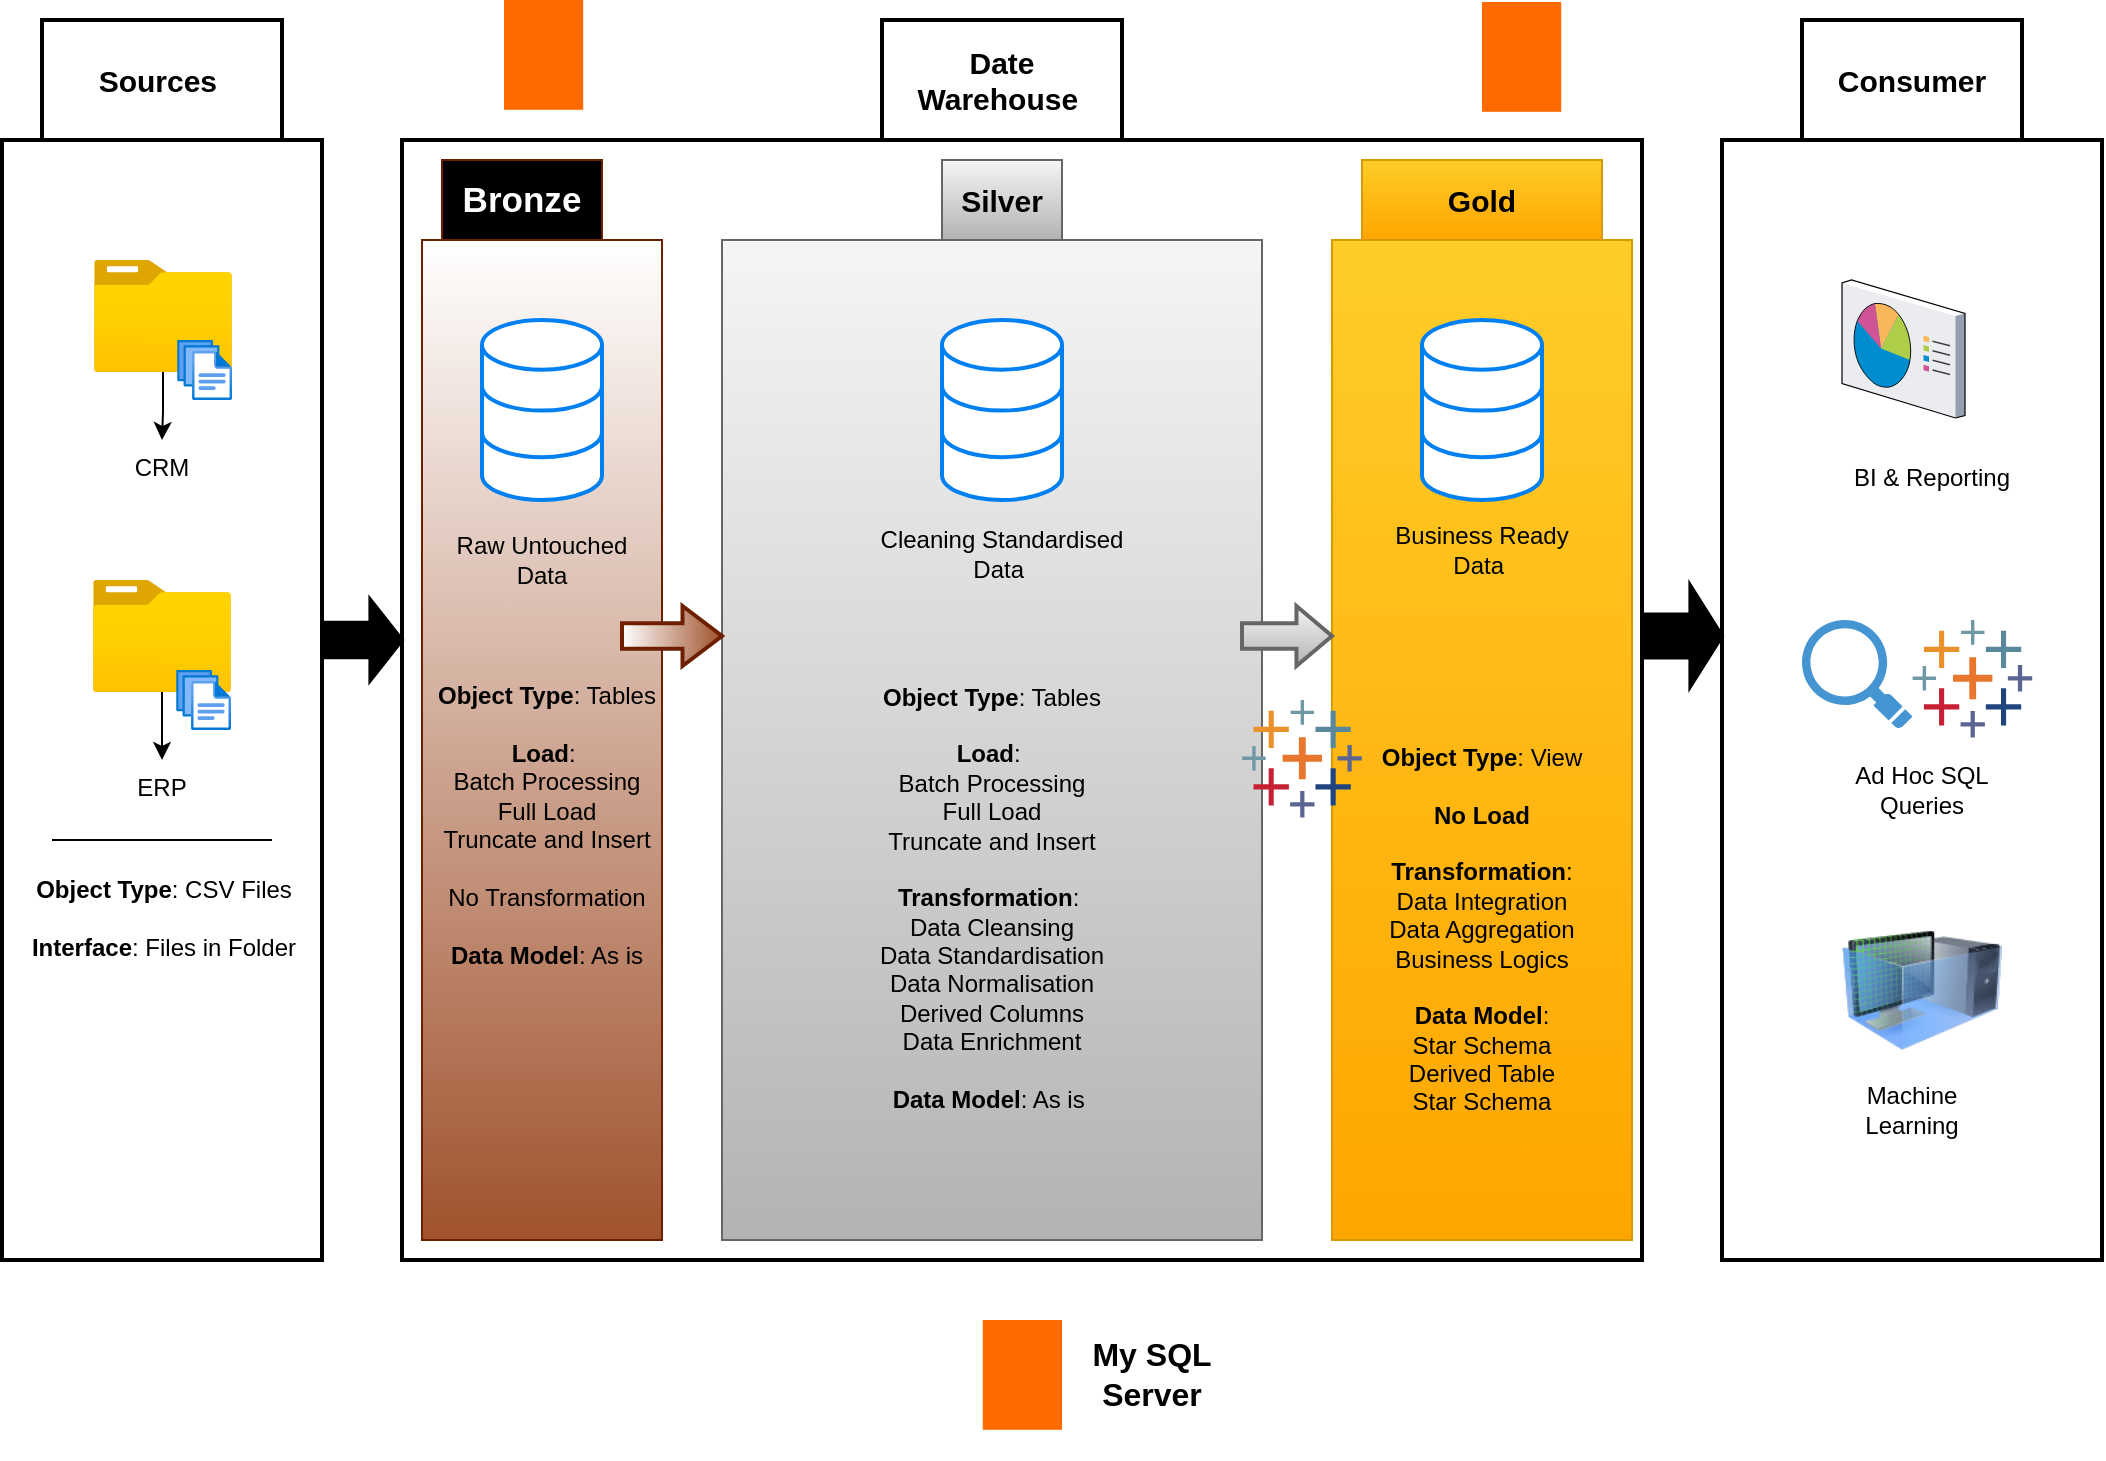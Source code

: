 <mxfile version="26.1.0">
  <diagram name="Page-1" id="-h_gFMxenJCrU4CN9oZV">
    <mxGraphModel dx="2261" dy="738" grid="1" gridSize="10" guides="1" tooltips="1" connect="1" arrows="1" fold="1" page="1" pageScale="1" pageWidth="827" pageHeight="1169" math="0" shadow="0">
      <root>
        <mxCell id="0" />
        <mxCell id="1" parent="0" />
        <mxCell id="b9WU_EzclxEXMKm1NU0o-1" value="Sources&amp;nbsp;" style="rounded=0;whiteSpace=wrap;html=1;fillColor=none;strokeWidth=2;fontSize=15;fontStyle=1" vertex="1" parent="1">
          <mxGeometry x="-220" y="60" width="120" height="60" as="geometry" />
        </mxCell>
        <mxCell id="b9WU_EzclxEXMKm1NU0o-2" value="Date Warehouse&amp;nbsp;" style="rounded=0;whiteSpace=wrap;html=1;fillColor=none;strokeWidth=2;fontSize=15;fontStyle=1" vertex="1" parent="1">
          <mxGeometry x="200" y="60" width="120" height="60" as="geometry" />
        </mxCell>
        <mxCell id="b9WU_EzclxEXMKm1NU0o-3" value="Consumer" style="rounded=0;whiteSpace=wrap;html=1;fillColor=none;strokeWidth=2;fontStyle=1;fontSize=15;" vertex="1" parent="1">
          <mxGeometry x="660" y="60" width="110" height="60" as="geometry" />
        </mxCell>
        <mxCell id="b9WU_EzclxEXMKm1NU0o-4" value="" style="rounded=0;whiteSpace=wrap;html=1;fillColor=none;strokeWidth=2;" vertex="1" parent="1">
          <mxGeometry x="-240" y="120" width="160" height="560" as="geometry" />
        </mxCell>
        <mxCell id="b9WU_EzclxEXMKm1NU0o-8" value="" style="rounded=0;whiteSpace=wrap;html=1;fillColor=none;strokeWidth=2;" vertex="1" parent="1">
          <mxGeometry x="-40" y="120" width="620" height="560" as="geometry" />
        </mxCell>
        <mxCell id="b9WU_EzclxEXMKm1NU0o-9" value="" style="rounded=0;whiteSpace=wrap;html=1;fillColor=none;strokeWidth=2;" vertex="1" parent="1">
          <mxGeometry x="620" y="120" width="190" height="560" as="geometry" />
        </mxCell>
        <mxCell id="b9WU_EzclxEXMKm1NU0o-10" value="&lt;h3&gt;Bronze&lt;/h3&gt;" style="rounded=0;whiteSpace=wrap;html=1;fillColor=#a0522d;strokeColor=#6D1F00;fontColor=#ffffff;gradientColor=light-dark(#faf9f9, #ededed);gradientDirection=north;fontSize=15;" vertex="1" parent="1">
          <mxGeometry x="-20" y="130" width="80" height="40" as="geometry" />
        </mxCell>
        <mxCell id="b9WU_EzclxEXMKm1NU0o-11" value="" style="rounded=0;whiteSpace=wrap;html=1;fillColor=#a0522d;fontColor=#ffffff;strokeColor=#6D1F00;gradientColor=#FFFFFF;gradientDirection=north;" vertex="1" parent="1">
          <mxGeometry x="-30" y="170" width="120" height="500" as="geometry" />
        </mxCell>
        <mxCell id="b9WU_EzclxEXMKm1NU0o-12" value="Silver" style="rounded=0;whiteSpace=wrap;html=1;fillColor=#f5f5f5;gradientColor=#b3b3b3;strokeColor=#666666;fontStyle=1;fontSize=15;" vertex="1" parent="1">
          <mxGeometry x="230" y="130" width="60" height="40" as="geometry" />
        </mxCell>
        <mxCell id="b9WU_EzclxEXMKm1NU0o-13" value="" style="rounded=0;whiteSpace=wrap;html=1;fillColor=#f5f5f5;gradientColor=#b3b3b3;strokeColor=#666666;" vertex="1" parent="1">
          <mxGeometry x="120" y="170" width="270" height="500" as="geometry" />
        </mxCell>
        <mxCell id="b9WU_EzclxEXMKm1NU0o-16" value="" style="edgeStyle=orthogonalEdgeStyle;rounded=0;orthogonalLoop=1;jettySize=auto;html=1;" edge="1" parent="1" source="b9WU_EzclxEXMKm1NU0o-14" target="b9WU_EzclxEXMKm1NU0o-15">
          <mxGeometry relative="1" as="geometry" />
        </mxCell>
        <mxCell id="b9WU_EzclxEXMKm1NU0o-14" value="Gold" style="rounded=0;whiteSpace=wrap;html=1;fillColor=#ffcd28;gradientColor=#ffa500;strokeColor=#d79b00;gradientDirection=south;fontStyle=1;fontSize=15;" vertex="1" parent="1">
          <mxGeometry x="440" y="130" width="120" height="40" as="geometry" />
        </mxCell>
        <mxCell id="b9WU_EzclxEXMKm1NU0o-15" value="" style="rounded=0;whiteSpace=wrap;html=1;fillColor=#ffcd28;gradientColor=#ffa500;strokeColor=#d79b00;gradientDirection=south;" vertex="1" parent="1">
          <mxGeometry x="425" y="170" width="150" height="500" as="geometry" />
        </mxCell>
        <mxCell id="b9WU_EzclxEXMKm1NU0o-20" value="" style="edgeStyle=orthogonalEdgeStyle;rounded=0;orthogonalLoop=1;jettySize=auto;html=1;" edge="1" parent="1" source="b9WU_EzclxEXMKm1NU0o-17" target="b9WU_EzclxEXMKm1NU0o-19">
          <mxGeometry relative="1" as="geometry" />
        </mxCell>
        <mxCell id="b9WU_EzclxEXMKm1NU0o-17" value="" style="image;aspect=fixed;html=1;points=[];align=center;fontSize=12;image=img/lib/azure2/general/Folder_Blank.svg;" vertex="1" parent="1">
          <mxGeometry x="-194" y="180" width="69" height="56.0" as="geometry" />
        </mxCell>
        <mxCell id="b9WU_EzclxEXMKm1NU0o-18" value="" style="image;aspect=fixed;html=1;points=[];align=center;fontSize=12;image=img/lib/azure2/general/Files.svg;" vertex="1" parent="1">
          <mxGeometry x="-152.43" y="220" width="27.43" height="30" as="geometry" />
        </mxCell>
        <mxCell id="b9WU_EzclxEXMKm1NU0o-19" value="CRM" style="whiteSpace=wrap;html=1;verticalAlign=top;labelBackgroundColor=default;fillColor=none;strokeWidth=0;strokeColor=none;" vertex="1" parent="1">
          <mxGeometry x="-220" y="270" width="120" height="20" as="geometry" />
        </mxCell>
        <mxCell id="b9WU_EzclxEXMKm1NU0o-25" value="" style="edgeStyle=orthogonalEdgeStyle;rounded=0;orthogonalLoop=1;jettySize=auto;html=1;" edge="1" parent="1" source="b9WU_EzclxEXMKm1NU0o-22" target="b9WU_EzclxEXMKm1NU0o-24">
          <mxGeometry relative="1" as="geometry" />
        </mxCell>
        <mxCell id="b9WU_EzclxEXMKm1NU0o-22" value="" style="image;aspect=fixed;html=1;points=[];align=center;fontSize=12;image=img/lib/azure2/general/Folder_Blank.svg;" vertex="1" parent="1">
          <mxGeometry x="-194.5" y="340" width="69" height="56.0" as="geometry" />
        </mxCell>
        <mxCell id="b9WU_EzclxEXMKm1NU0o-23" value="" style="image;aspect=fixed;html=1;points=[];align=center;fontSize=12;image=img/lib/azure2/general/Files.svg;" vertex="1" parent="1">
          <mxGeometry x="-152.93" y="385" width="27.43" height="30" as="geometry" />
        </mxCell>
        <mxCell id="b9WU_EzclxEXMKm1NU0o-24" value="ERP" style="whiteSpace=wrap;html=1;verticalAlign=top;labelBackgroundColor=default;fillColor=none;strokeColor=none;" vertex="1" parent="1">
          <mxGeometry x="-220" y="430" width="120" height="26" as="geometry" />
        </mxCell>
        <mxCell id="b9WU_EzclxEXMKm1NU0o-26" value="" style="verticalLabelPosition=bottom;shadow=0;dashed=0;align=center;html=1;verticalAlign=top;strokeWidth=1;shape=mxgraph.mockup.markup.line;strokeColor=#000000;" vertex="1" parent="1">
          <mxGeometry x="-215" y="460" width="110" height="20" as="geometry" />
        </mxCell>
        <mxCell id="b9WU_EzclxEXMKm1NU0o-27" value="&lt;b&gt;Object Type&lt;/b&gt;: CSV Files&lt;div&gt;&lt;br&gt;&lt;/div&gt;&lt;div&gt;&lt;b&gt;Interface&lt;/b&gt;: Files in Folder&lt;/div&gt;" style="text;html=1;align=center;verticalAlign=middle;whiteSpace=wrap;rounded=0;" vertex="1" parent="1">
          <mxGeometry x="-229.5" y="471" width="140" height="75" as="geometry" />
        </mxCell>
        <mxCell id="b9WU_EzclxEXMKm1NU0o-28" value="" style="html=1;verticalLabelPosition=bottom;align=center;labelBackgroundColor=#ffffff;verticalAlign=top;strokeWidth=2;strokeColor=#0080F0;shadow=0;dashed=0;shape=mxgraph.ios7.icons.data;" vertex="1" parent="1">
          <mxGeometry x="470" y="210" width="60" height="90" as="geometry" />
        </mxCell>
        <mxCell id="b9WU_EzclxEXMKm1NU0o-29" value="" style="html=1;verticalLabelPosition=bottom;align=center;labelBackgroundColor=#ffffff;verticalAlign=top;strokeWidth=2;strokeColor=#0080F0;shadow=0;dashed=0;shape=mxgraph.ios7.icons.data;" vertex="1" parent="1">
          <mxGeometry y="210" width="60" height="90" as="geometry" />
        </mxCell>
        <mxCell id="b9WU_EzclxEXMKm1NU0o-30" value="" style="html=1;verticalLabelPosition=bottom;align=center;labelBackgroundColor=#ffffff;verticalAlign=top;strokeWidth=2;strokeColor=#0080F0;shadow=0;dashed=0;shape=mxgraph.ios7.icons.data;" vertex="1" parent="1">
          <mxGeometry x="230" y="210" width="60" height="90" as="geometry" />
        </mxCell>
        <mxCell id="b9WU_EzclxEXMKm1NU0o-31" value="" style="shape=mxgraph.arrows.arrow_right;html=1;verticalLabelPosition=bottom;verticalAlign=top;strokeWidth=2;strokeColor=#000000;fillColor=#000000;" vertex="1" parent="1">
          <mxGeometry x="-80" y="350" width="40" height="40" as="geometry" />
        </mxCell>
        <mxCell id="b9WU_EzclxEXMKm1NU0o-32" value="" style="shape=mxgraph.arrows.arrow_right;html=1;verticalLabelPosition=bottom;verticalAlign=top;strokeWidth=2;strokeColor=#000000;fillColor=#000000;" vertex="1" parent="1">
          <mxGeometry x="580" y="343" width="40" height="50" as="geometry" />
        </mxCell>
        <mxCell id="b9WU_EzclxEXMKm1NU0o-33" value="" style="shape=mxgraph.arrows.arrow_right;html=1;verticalLabelPosition=bottom;verticalAlign=top;strokeWidth=2;strokeColor=#666666;fillColor=#f5f5f5;gradientColor=#b3b3b3;" vertex="1" parent="1">
          <mxGeometry x="380" y="353" width="45" height="30" as="geometry" />
        </mxCell>
        <mxCell id="b9WU_EzclxEXMKm1NU0o-34" value="" style="shape=mxgraph.arrows.arrow_right;html=1;verticalLabelPosition=bottom;verticalAlign=top;strokeWidth=2;strokeColor=#6D1F00;fillColor=#a0522d;fontColor=#ffffff;gradientColor=#FFFFFF;gradientDirection=west;" vertex="1" parent="1">
          <mxGeometry x="70" y="353" width="50" height="30" as="geometry" />
        </mxCell>
        <mxCell id="b9WU_EzclxEXMKm1NU0o-36" value="Raw Untouched Data" style="text;html=1;align=center;verticalAlign=middle;whiteSpace=wrap;rounded=0;" vertex="1" parent="1">
          <mxGeometry x="-15" y="300" width="90" height="60" as="geometry" />
        </mxCell>
        <mxCell id="b9WU_EzclxEXMKm1NU0o-37" value="Cleaning Standardised Data&amp;nbsp;" style="text;html=1;align=center;verticalAlign=middle;whiteSpace=wrap;rounded=0;" vertex="1" parent="1">
          <mxGeometry x="195" y="304" width="130" height="46" as="geometry" />
        </mxCell>
        <mxCell id="b9WU_EzclxEXMKm1NU0o-38" value="Business Ready Data&amp;nbsp;" style="text;html=1;align=center;verticalAlign=middle;whiteSpace=wrap;rounded=0;" vertex="1" parent="1">
          <mxGeometry x="450" y="310" width="100" height="30" as="geometry" />
        </mxCell>
        <mxCell id="b9WU_EzclxEXMKm1NU0o-39" value="&lt;b&gt;Object Type&lt;/b&gt;: Tables&lt;div&gt;&lt;br&gt;&lt;/div&gt;&lt;div&gt;&lt;b&gt;Load&lt;/b&gt;:&amp;nbsp;&lt;/div&gt;&lt;div&gt;Batch Processing&lt;/div&gt;&lt;div&gt;Full Load&lt;/div&gt;&lt;div&gt;Truncate and Insert&lt;/div&gt;&lt;div&gt;&lt;br&gt;&lt;/div&gt;&lt;div&gt;No Transformation&lt;/div&gt;&lt;div&gt;&lt;br&gt;&lt;/div&gt;&lt;div&gt;&lt;b&gt;Data Model&lt;/b&gt;: As is&lt;/div&gt;&lt;div&gt;&lt;br&gt;&lt;div&gt;&lt;div&gt;&lt;br&gt;&lt;/div&gt;&lt;div&gt;&lt;br&gt;&lt;/div&gt;&lt;div&gt;&lt;br&gt;&lt;/div&gt;&lt;div&gt;&lt;br&gt;&lt;/div&gt;&lt;div&gt;&lt;br&gt;&lt;/div&gt;&lt;div&gt;&lt;br&gt;&lt;/div&gt;&lt;div&gt;&lt;br&gt;&lt;/div&gt;&lt;div&gt;&lt;br&gt;&lt;/div&gt;&lt;div&gt;&lt;br&gt;&lt;/div&gt;&lt;div&gt;&lt;br&gt;&lt;/div&gt;&lt;div&gt;&lt;br&gt;&lt;/div&gt;&lt;div&gt;&lt;br&gt;&lt;/div&gt;&lt;div&gt;&lt;br&gt;&lt;/div&gt;&lt;div&gt;&lt;br&gt;&lt;div&gt;&lt;div&gt;&lt;div&gt;&lt;br&gt;&lt;div&gt;&lt;br&gt;&lt;/div&gt;&lt;/div&gt;&lt;/div&gt;&lt;/div&gt;&lt;/div&gt;&lt;/div&gt;&lt;/div&gt;" style="text;html=1;align=center;verticalAlign=middle;whiteSpace=wrap;rounded=0;" vertex="1" parent="1">
          <mxGeometry x="-30" y="565" width="125" height="40" as="geometry" />
        </mxCell>
        <mxCell id="b9WU_EzclxEXMKm1NU0o-41" value="&lt;b&gt;Object Type&lt;/b&gt;: Tables&lt;div&gt;&lt;br&gt;&lt;div&gt;&lt;b&gt;Load&lt;/b&gt;:&amp;nbsp;&lt;/div&gt;&lt;/div&gt;&lt;div&gt;Batch Processing&lt;/div&gt;&lt;div&gt;Full Load&lt;/div&gt;&lt;div&gt;Truncate and Insert&lt;/div&gt;&lt;div&gt;&lt;br&gt;&lt;/div&gt;&lt;div&gt;&lt;b&gt;Transformation&lt;/b&gt;:&amp;nbsp;&lt;/div&gt;&lt;div&gt;Data Cleansing&lt;/div&gt;&lt;div&gt;Data Standardisation&lt;/div&gt;&lt;div&gt;Data Normalisation&lt;/div&gt;&lt;div&gt;Derived Columns&lt;/div&gt;&lt;div&gt;Data Enrichment&lt;/div&gt;&lt;div&gt;&lt;br&gt;&lt;/div&gt;&lt;div&gt;&lt;b&gt;Data Model&lt;/b&gt;: As is&amp;nbsp;&lt;/div&gt;" style="text;html=1;align=center;verticalAlign=middle;whiteSpace=wrap;rounded=0;" vertex="1" parent="1">
          <mxGeometry x="125" y="370" width="260" height="257" as="geometry" />
        </mxCell>
        <mxCell id="b9WU_EzclxEXMKm1NU0o-42" value="&lt;b&gt;Object Type&lt;/b&gt;: View&lt;div&gt;&lt;br&gt;&lt;/div&gt;&lt;div&gt;&lt;b&gt;No Load&lt;/b&gt;&lt;/div&gt;&lt;div&gt;&lt;br&gt;&lt;/div&gt;&lt;div&gt;&lt;b&gt;Transformation&lt;/b&gt;:&lt;/div&gt;&lt;div&gt;Data Integration&lt;/div&gt;&lt;div&gt;Data Aggregation&lt;/div&gt;&lt;div&gt;Business Logics&lt;/div&gt;&lt;div&gt;&lt;br&gt;&lt;/div&gt;&lt;div&gt;&lt;b&gt;Data Model&lt;/b&gt;:&lt;/div&gt;&lt;div&gt;Star Schema&lt;/div&gt;&lt;div&gt;Derived Table&lt;/div&gt;&lt;div&gt;Star Schema&lt;/div&gt;&lt;div&gt;&lt;br&gt;&lt;/div&gt;" style="text;html=1;align=center;verticalAlign=middle;whiteSpace=wrap;rounded=0;" vertex="1" parent="1">
          <mxGeometry x="440" y="383" width="120" height="277" as="geometry" />
        </mxCell>
        <mxCell id="b9WU_EzclxEXMKm1NU0o-43" value="" style="verticalLabelPosition=bottom;sketch=0;aspect=fixed;html=1;verticalAlign=top;strokeColor=none;align=center;outlineConnect=0;shape=mxgraph.citrix.reporting;" vertex="1" parent="1">
          <mxGeometry x="680" y="190" width="61.5" height="69" as="geometry" />
        </mxCell>
        <mxCell id="b9WU_EzclxEXMKm1NU0o-44" value="" style="verticalLabelPosition=bottom;aspect=fixed;html=1;shape=mxgraph.salesforce.analytics;" vertex="1" parent="1">
          <mxGeometry x="380" y="400" width="60" height="58.8" as="geometry" />
        </mxCell>
        <mxCell id="b9WU_EzclxEXMKm1NU0o-45" value="" style="verticalLabelPosition=bottom;aspect=fixed;html=1;shape=mxgraph.salesforce.analytics;" vertex="1" parent="1">
          <mxGeometry x="715.2" y="360" width="60" height="58.8" as="geometry" />
        </mxCell>
        <mxCell id="b9WU_EzclxEXMKm1NU0o-46" value="" style="shadow=0;dashed=0;html=1;strokeColor=none;fillColor=#4495D1;labelPosition=center;verticalLabelPosition=bottom;verticalAlign=top;align=center;outlineConnect=0;shape=mxgraph.veeam.magnifying_glass;pointerEvents=1;" vertex="1" parent="1">
          <mxGeometry x="660" y="360" width="55.2" height="54.4" as="geometry" />
        </mxCell>
        <mxCell id="b9WU_EzclxEXMKm1NU0o-47" value="" style="image;html=1;image=img/lib/clip_art/computers/Virtual_Machine_128x128.png" vertex="1" parent="1">
          <mxGeometry x="680" y="505" width="80" height="80" as="geometry" />
        </mxCell>
        <mxCell id="b9WU_EzclxEXMKm1NU0o-48" value="BI &amp;amp; Reporting" style="text;html=1;align=center;verticalAlign=middle;whiteSpace=wrap;rounded=0;" vertex="1" parent="1">
          <mxGeometry x="680" y="274" width="90" height="30" as="geometry" />
        </mxCell>
        <mxCell id="b9WU_EzclxEXMKm1NU0o-49" value="Ad Hoc SQL Queries" style="text;html=1;align=center;verticalAlign=middle;whiteSpace=wrap;rounded=0;" vertex="1" parent="1">
          <mxGeometry x="665.2" y="430" width="110" height="30" as="geometry" />
        </mxCell>
        <mxCell id="b9WU_EzclxEXMKm1NU0o-50" value="Machine Learning" style="text;html=1;align=center;verticalAlign=middle;whiteSpace=wrap;rounded=0;" vertex="1" parent="1">
          <mxGeometry x="685" y="590" width="60" height="30" as="geometry" />
        </mxCell>
        <mxCell id="b9WU_EzclxEXMKm1NU0o-51" value="" style="points=[];aspect=fixed;html=1;align=center;shadow=0;dashed=0;fillColor=#FF6A00;strokeColor=none;shape=mxgraph.alibaba_cloud.sqlserver;" vertex="1" parent="1">
          <mxGeometry x="11" y="50" width="39.6" height="54.9" as="geometry" />
        </mxCell>
        <mxCell id="b9WU_EzclxEXMKm1NU0o-52" value="" style="points=[];aspect=fixed;html=1;align=center;shadow=0;dashed=0;fillColor=#FF6A00;strokeColor=none;shape=mxgraph.alibaba_cloud.sqlserver;" vertex="1" parent="1">
          <mxGeometry x="500" y="51" width="39.6" height="54.9" as="geometry" />
        </mxCell>
        <mxCell id="b9WU_EzclxEXMKm1NU0o-53" value="" style="points=[];aspect=fixed;html=1;align=center;shadow=0;dashed=0;fillColor=#FF6A00;strokeColor=none;shape=mxgraph.alibaba_cloud.sqlserver;" vertex="1" parent="1">
          <mxGeometry x="250.4" y="710" width="39.6" height="54.9" as="geometry" />
        </mxCell>
        <mxCell id="b9WU_EzclxEXMKm1NU0o-54" value="My SQL Server" style="text;html=1;align=center;verticalAlign=middle;whiteSpace=wrap;rounded=0;fontStyle=1;fontSize=16;" vertex="1" parent="1">
          <mxGeometry x="285" y="722.45" width="100" height="30" as="geometry" />
        </mxCell>
      </root>
    </mxGraphModel>
  </diagram>
</mxfile>
